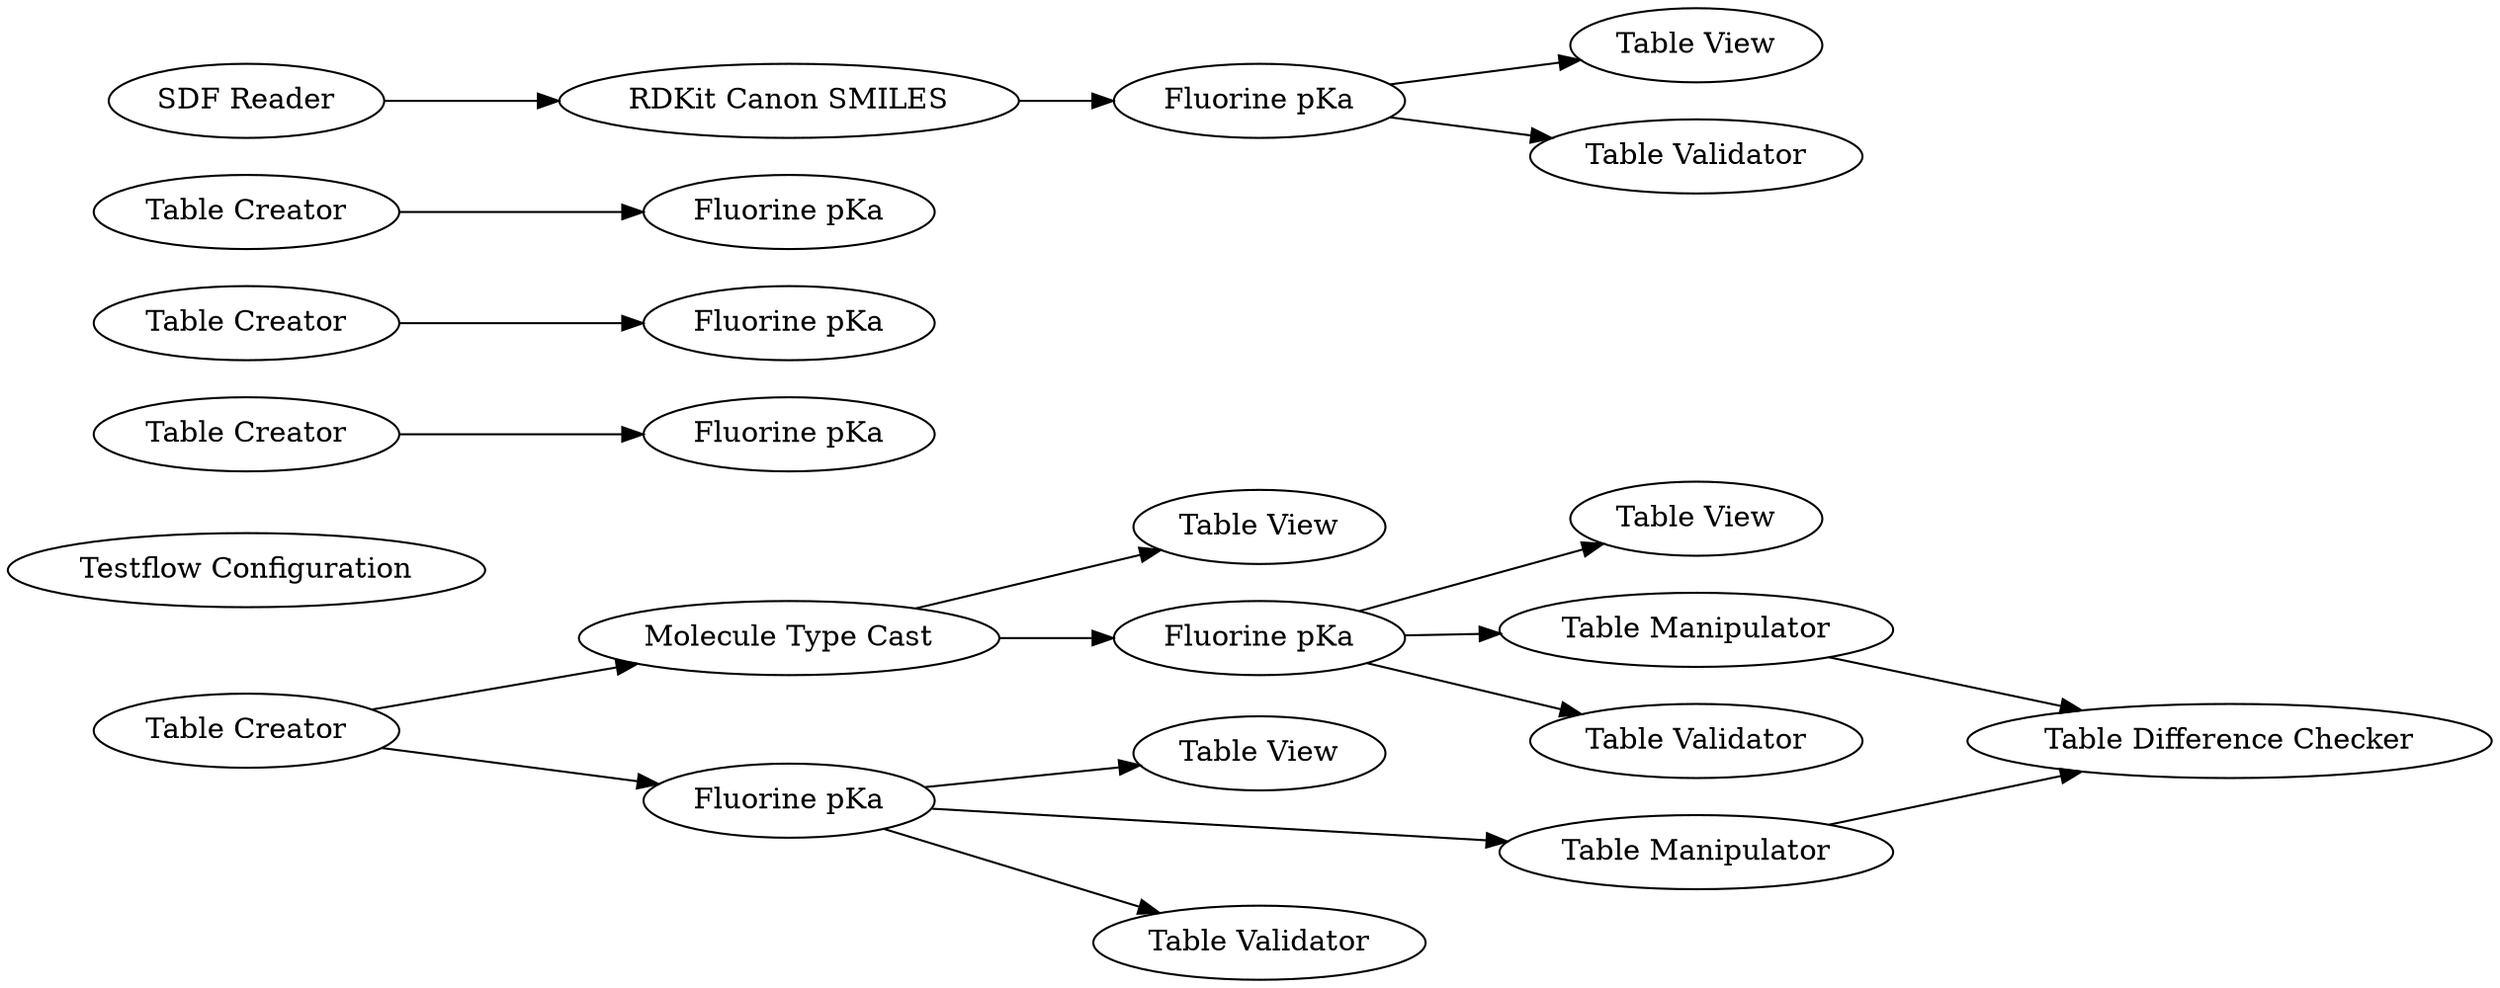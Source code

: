 digraph {
	2 [label="Table Creator"]
	4 [label="Table View"]
	10 [label="Testflow Configuration"]
	16 [label="Table Creator"]
	22 [label="Table Creator"]
	24 [label="Table Creator"]
	31 [label="Table View"]
	39 [label="SDF Reader"]
	45 [label="RDKit Canon SMILES"]
	47 [label="Table View"]
	50 [label="Table Manipulator"]
	51 [label="Table Manipulator"]
	52 [label="Table Difference Checker"]
	56 [label="Molecule Type Cast"]
	57 [label="Table View"]
	67 [label="Fluorine pKa"]
	68 [label="Fluorine pKa"]
	71 [label="Fluorine pKa"]
	72 [label="Fluorine pKa"]
	73 [label="Fluorine pKa"]
	74 [label="Fluorine pKa"]
	76 [label="Table Validator"]
	77 [label="Table Validator"]
	78 [label="Table Validator"]
	2 -> 68
	2 -> 56
	16 -> 71
	22 -> 72
	24 -> 73
	39 -> 45
	45 -> 74
	50 -> 52
	51 -> 52
	56 -> 57
	56 -> 67
	67 -> 77
	67 -> 51
	67 -> 31
	68 -> 4
	68 -> 76
	68 -> 50
	74 -> 47
	74 -> 78
	rankdir=LR
}
